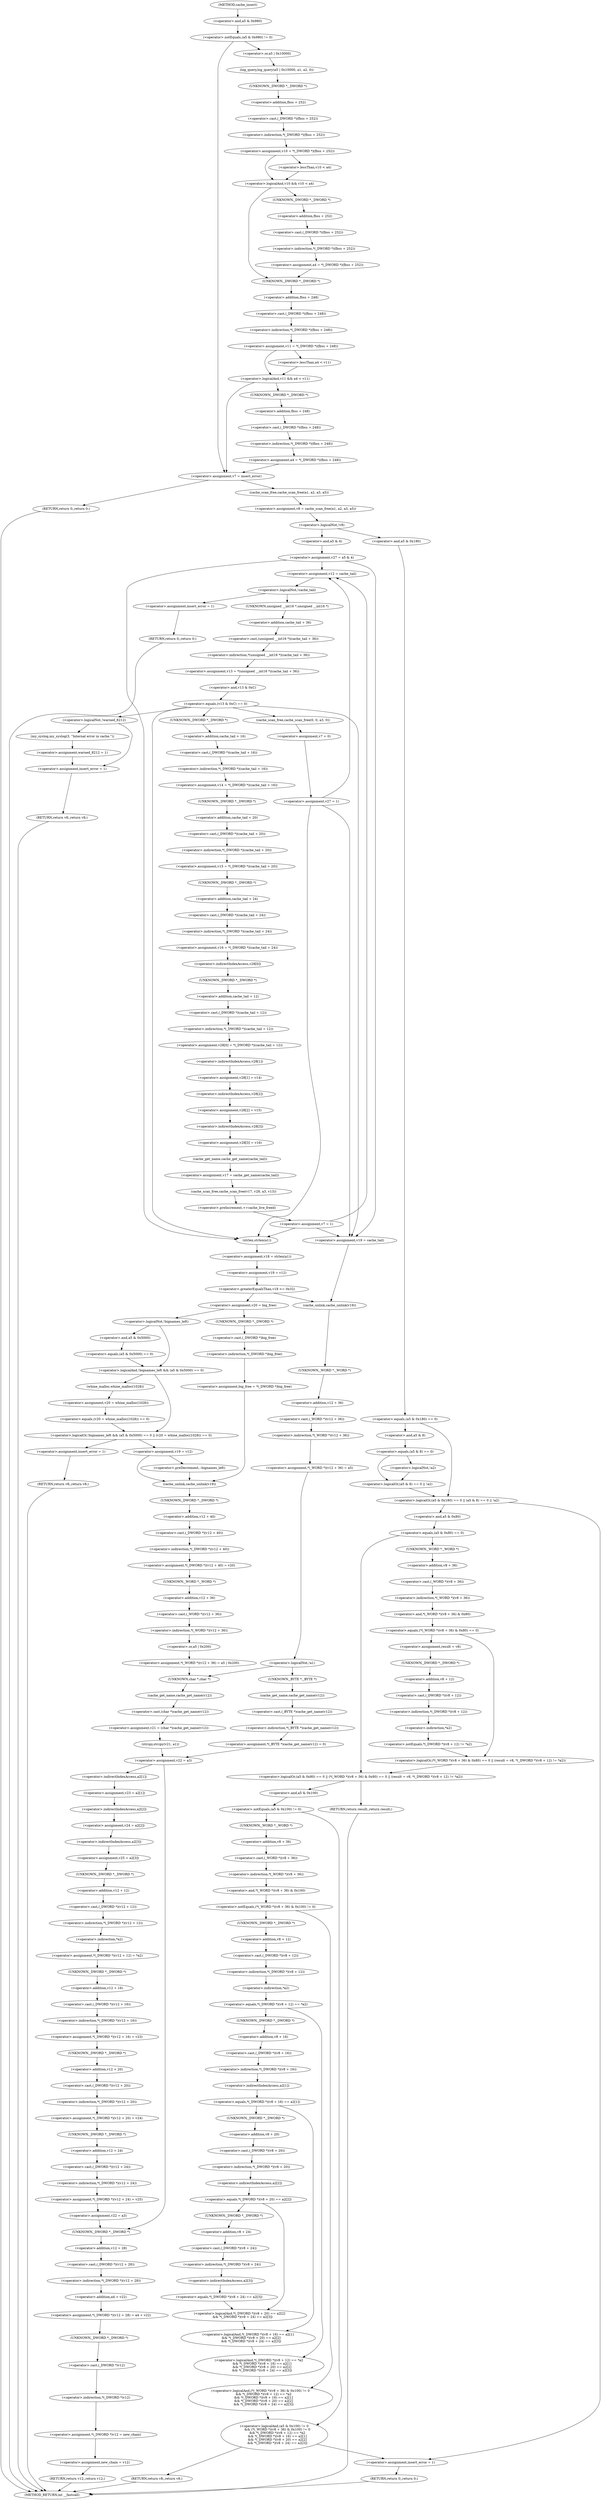 digraph cache_insert {  
"1000151" [label = "(<operator>.notEquals,(a5 & 0x980) != 0)" ]
"1000152" [label = "(<operator>.and,a5 & 0x980)" ]
"1000157" [label = "(log_query,log_query(a5 | 0x10000, a1, a2, 0))" ]
"1000158" [label = "(<operator>.or,a5 | 0x10000)" ]
"1000164" [label = "(<operator>.assignment,v10 = *(_DWORD *)(fbss + 252))" ]
"1000166" [label = "(<operator>.indirection,*(_DWORD *)(fbss + 252))" ]
"1000167" [label = "(<operator>.cast,(_DWORD *)(fbss + 252))" ]
"1000168" [label = "(UNKNOWN,_DWORD *,_DWORD *)" ]
"1000169" [label = "(<operator>.addition,fbss + 252)" ]
"1000173" [label = "(<operator>.logicalAnd,v10 && v10 < a4)" ]
"1000175" [label = "(<operator>.lessThan,v10 < a4)" ]
"1000178" [label = "(<operator>.assignment,a4 = *(_DWORD *)(fbss + 252))" ]
"1000180" [label = "(<operator>.indirection,*(_DWORD *)(fbss + 252))" ]
"1000181" [label = "(<operator>.cast,(_DWORD *)(fbss + 252))" ]
"1000182" [label = "(UNKNOWN,_DWORD *,_DWORD *)" ]
"1000183" [label = "(<operator>.addition,fbss + 252)" ]
"1000186" [label = "(<operator>.assignment,v11 = *(_DWORD *)(fbss + 248))" ]
"1000188" [label = "(<operator>.indirection,*(_DWORD *)(fbss + 248))" ]
"1000189" [label = "(<operator>.cast,(_DWORD *)(fbss + 248))" ]
"1000190" [label = "(UNKNOWN,_DWORD *,_DWORD *)" ]
"1000191" [label = "(<operator>.addition,fbss + 248)" ]
"1000195" [label = "(<operator>.logicalAnd,v11 && a4 < v11)" ]
"1000197" [label = "(<operator>.lessThan,a4 < v11)" ]
"1000200" [label = "(<operator>.assignment,a4 = *(_DWORD *)(fbss + 248))" ]
"1000202" [label = "(<operator>.indirection,*(_DWORD *)(fbss + 248))" ]
"1000203" [label = "(<operator>.cast,(_DWORD *)(fbss + 248))" ]
"1000204" [label = "(UNKNOWN,_DWORD *,_DWORD *)" ]
"1000205" [label = "(<operator>.addition,fbss + 248)" ]
"1000208" [label = "(<operator>.assignment,v7 = insert_error)" ]
"1000213" [label = "(RETURN,return 0;,return 0;)" ]
"1000215" [label = "(<operator>.assignment,v8 = cache_scan_free(a1, a2, a3, a5))" ]
"1000217" [label = "(cache_scan_free,cache_scan_free(a1, a2, a3, a5))" ]
"1000223" [label = "(<operator>.logicalNot,!v8)" ]
"1000226" [label = "(<operator>.assignment,v27 = a5 & 4)" ]
"1000228" [label = "(<operator>.and,a5 & 4)" ]
"1000234" [label = "(<operator>.assignment,v12 = cache_tail)" ]
"1000238" [label = "(<operator>.logicalNot,!cache_tail)" ]
"1000241" [label = "(<operator>.assignment,insert_error = 1)" ]
"1000244" [label = "(RETURN,return 0;,return 0;)" ]
"1000246" [label = "(<operator>.assignment,v13 = *(unsigned __int16 *)(cache_tail + 36))" ]
"1000248" [label = "(<operator>.indirection,*(unsigned __int16 *)(cache_tail + 36))" ]
"1000249" [label = "(<operator>.cast,(unsigned __int16 *)(cache_tail + 36))" ]
"1000250" [label = "(UNKNOWN,unsigned __int16 *,unsigned __int16 *)" ]
"1000251" [label = "(<operator>.addition,cache_tail + 36)" ]
"1000255" [label = "(<operator>.equals,(v13 & 0xC) == 0)" ]
"1000256" [label = "(<operator>.and,v13 & 0xC)" ]
"1000265" [label = "(<operator>.logicalNot,!warned_8212)" ]
"1000268" [label = "(my_syslog,my_syslog(3, \"Internal error in cache.\"))" ]
"1000271" [label = "(<operator>.assignment,warned_8212 = 1)" ]
"1000274" [label = "(<operator>.assignment,insert_error = 1)" ]
"1000277" [label = "(RETURN,return v8;,return v8;)" ]
"1000282" [label = "(<operator>.assignment,v14 = *(_DWORD *)(cache_tail + 16))" ]
"1000284" [label = "(<operator>.indirection,*(_DWORD *)(cache_tail + 16))" ]
"1000285" [label = "(<operator>.cast,(_DWORD *)(cache_tail + 16))" ]
"1000286" [label = "(UNKNOWN,_DWORD *,_DWORD *)" ]
"1000287" [label = "(<operator>.addition,cache_tail + 16)" ]
"1000290" [label = "(<operator>.assignment,v15 = *(_DWORD *)(cache_tail + 20))" ]
"1000292" [label = "(<operator>.indirection,*(_DWORD *)(cache_tail + 20))" ]
"1000293" [label = "(<operator>.cast,(_DWORD *)(cache_tail + 20))" ]
"1000294" [label = "(UNKNOWN,_DWORD *,_DWORD *)" ]
"1000295" [label = "(<operator>.addition,cache_tail + 20)" ]
"1000298" [label = "(<operator>.assignment,v16 = *(_DWORD *)(cache_tail + 24))" ]
"1000300" [label = "(<operator>.indirection,*(_DWORD *)(cache_tail + 24))" ]
"1000301" [label = "(<operator>.cast,(_DWORD *)(cache_tail + 24))" ]
"1000302" [label = "(UNKNOWN,_DWORD *,_DWORD *)" ]
"1000303" [label = "(<operator>.addition,cache_tail + 24)" ]
"1000306" [label = "(<operator>.assignment,v28[0] = *(_DWORD *)(cache_tail + 12))" ]
"1000307" [label = "(<operator>.indirectIndexAccess,v28[0])" ]
"1000310" [label = "(<operator>.indirection,*(_DWORD *)(cache_tail + 12))" ]
"1000311" [label = "(<operator>.cast,(_DWORD *)(cache_tail + 12))" ]
"1000312" [label = "(UNKNOWN,_DWORD *,_DWORD *)" ]
"1000313" [label = "(<operator>.addition,cache_tail + 12)" ]
"1000316" [label = "(<operator>.assignment,v28[1] = v14)" ]
"1000317" [label = "(<operator>.indirectIndexAccess,v28[1])" ]
"1000321" [label = "(<operator>.assignment,v28[2] = v15)" ]
"1000322" [label = "(<operator>.indirectIndexAccess,v28[2])" ]
"1000326" [label = "(<operator>.assignment,v28[3] = v16)" ]
"1000327" [label = "(<operator>.indirectIndexAccess,v28[3])" ]
"1000331" [label = "(<operator>.assignment,v17 = cache_get_name(cache_tail))" ]
"1000333" [label = "(cache_get_name,cache_get_name(cache_tail))" ]
"1000335" [label = "(cache_scan_free,cache_scan_free(v17, v28, a3, v13))" ]
"1000340" [label = "(<operator>.preIncrement,++cache_live_freed)" ]
"1000342" [label = "(<operator>.assignment,v7 = 1)" ]
"1000347" [label = "(cache_scan_free,cache_scan_free(0, 0, a3, 0))" ]
"1000352" [label = "(<operator>.assignment,v7 = 0)" ]
"1000355" [label = "(<operator>.assignment,v27 = 1)" ]
"1000361" [label = "(<operator>.assignment,v18 = strlen(a1))" ]
"1000363" [label = "(strlen,strlen(a1))" ]
"1000365" [label = "(<operator>.assignment,v19 = v12)" ]
"1000369" [label = "(<operator>.greaterEqualsThan,v18 >= 0x32)" ]
"1000373" [label = "(<operator>.assignment,v20 = big_free)" ]
"1000379" [label = "(<operator>.assignment,big_free = *(_DWORD *)big_free)" ]
"1000381" [label = "(<operator>.indirection,*(_DWORD *)big_free)" ]
"1000382" [label = "(<operator>.cast,(_DWORD *)big_free)" ]
"1000383" [label = "(UNKNOWN,_DWORD *,_DWORD *)" ]
"1000388" [label = "(<operator>.logicalOr,!bignames_left && (a5 & 0x5000) == 0 || (v20 = whine_malloc(1028)) == 0)" ]
"1000389" [label = "(<operator>.logicalAnd,!bignames_left && (a5 & 0x5000) == 0)" ]
"1000390" [label = "(<operator>.logicalNot,!bignames_left)" ]
"1000392" [label = "(<operator>.equals,(a5 & 0x5000) == 0)" ]
"1000393" [label = "(<operator>.and,a5 & 0x5000)" ]
"1000397" [label = "(<operator>.equals,(v20 = whine_malloc(1028)) == 0)" ]
"1000398" [label = "(<operator>.assignment,v20 = whine_malloc(1028))" ]
"1000400" [label = "(whine_malloc,whine_malloc(1028))" ]
"1000404" [label = "(<operator>.assignment,insert_error = 1)" ]
"1000407" [label = "(RETURN,return v8;,return v8;)" ]
"1000409" [label = "(<operator>.assignment,v19 = v12)" ]
"1000414" [label = "(<operator>.preDecrement,--bignames_left)" ]
"1000416" [label = "(cache_unlink,cache_unlink(v19))" ]
"1000418" [label = "(<operator>.assignment,*(_DWORD *)(v12 + 40) = v20)" ]
"1000419" [label = "(<operator>.indirection,*(_DWORD *)(v12 + 40))" ]
"1000420" [label = "(<operator>.cast,(_DWORD *)(v12 + 40))" ]
"1000421" [label = "(UNKNOWN,_DWORD *,_DWORD *)" ]
"1000422" [label = "(<operator>.addition,v12 + 40)" ]
"1000426" [label = "(<operator>.assignment,*(_WORD *)(v12 + 36) = a5 | 0x200)" ]
"1000427" [label = "(<operator>.indirection,*(_WORD *)(v12 + 36))" ]
"1000428" [label = "(<operator>.cast,(_WORD *)(v12 + 36))" ]
"1000429" [label = "(UNKNOWN,_WORD *,_WORD *)" ]
"1000430" [label = "(<operator>.addition,v12 + 36)" ]
"1000433" [label = "(<operator>.or,a5 | 0x200)" ]
"1000439" [label = "(<operator>.assignment,v19 = cache_tail)" ]
"1000442" [label = "(cache_unlink,cache_unlink(v19))" ]
"1000444" [label = "(<operator>.assignment,*(_WORD *)(v12 + 36) = a5)" ]
"1000445" [label = "(<operator>.indirection,*(_WORD *)(v12 + 36))" ]
"1000446" [label = "(<operator>.cast,(_WORD *)(v12 + 36))" ]
"1000447" [label = "(UNKNOWN,_WORD *,_WORD *)" ]
"1000448" [label = "(<operator>.addition,v12 + 36)" ]
"1000453" [label = "(<operator>.logicalNot,!a1)" ]
"1000456" [label = "(<operator>.assignment,*(_BYTE *)cache_get_name(v12) = 0)" ]
"1000457" [label = "(<operator>.indirection,*(_BYTE *)cache_get_name(v12))" ]
"1000458" [label = "(<operator>.cast,(_BYTE *)cache_get_name(v12))" ]
"1000459" [label = "(UNKNOWN,_BYTE *,_BYTE *)" ]
"1000460" [label = "(cache_get_name,cache_get_name(v12))" ]
"1000465" [label = "(<operator>.assignment,v21 = (char *)cache_get_name(v12))" ]
"1000467" [label = "(<operator>.cast,(char *)cache_get_name(v12))" ]
"1000468" [label = "(UNKNOWN,char *,char *)" ]
"1000469" [label = "(cache_get_name,cache_get_name(v12))" ]
"1000471" [label = "(strcpy,strcpy(v21, a1))" ]
"1000475" [label = "(<operator>.assignment,v22 = a3)" ]
"1000481" [label = "(<operator>.assignment,v23 = a2[1])" ]
"1000483" [label = "(<operator>.indirectIndexAccess,a2[1])" ]
"1000486" [label = "(<operator>.assignment,v24 = a2[2])" ]
"1000488" [label = "(<operator>.indirectIndexAccess,a2[2])" ]
"1000491" [label = "(<operator>.assignment,v25 = a2[3])" ]
"1000493" [label = "(<operator>.indirectIndexAccess,a2[3])" ]
"1000496" [label = "(<operator>.assignment,*(_DWORD *)(v12 + 12) = *a2)" ]
"1000497" [label = "(<operator>.indirection,*(_DWORD *)(v12 + 12))" ]
"1000498" [label = "(<operator>.cast,(_DWORD *)(v12 + 12))" ]
"1000499" [label = "(UNKNOWN,_DWORD *,_DWORD *)" ]
"1000500" [label = "(<operator>.addition,v12 + 12)" ]
"1000503" [label = "(<operator>.indirection,*a2)" ]
"1000505" [label = "(<operator>.assignment,*(_DWORD *)(v12 + 16) = v23)" ]
"1000506" [label = "(<operator>.indirection,*(_DWORD *)(v12 + 16))" ]
"1000507" [label = "(<operator>.cast,(_DWORD *)(v12 + 16))" ]
"1000508" [label = "(UNKNOWN,_DWORD *,_DWORD *)" ]
"1000509" [label = "(<operator>.addition,v12 + 16)" ]
"1000513" [label = "(<operator>.assignment,*(_DWORD *)(v12 + 20) = v24)" ]
"1000514" [label = "(<operator>.indirection,*(_DWORD *)(v12 + 20))" ]
"1000515" [label = "(<operator>.cast,(_DWORD *)(v12 + 20))" ]
"1000516" [label = "(UNKNOWN,_DWORD *,_DWORD *)" ]
"1000517" [label = "(<operator>.addition,v12 + 20)" ]
"1000521" [label = "(<operator>.assignment,*(_DWORD *)(v12 + 24) = v25)" ]
"1000522" [label = "(<operator>.indirection,*(_DWORD *)(v12 + 24))" ]
"1000523" [label = "(<operator>.cast,(_DWORD *)(v12 + 24))" ]
"1000524" [label = "(UNKNOWN,_DWORD *,_DWORD *)" ]
"1000525" [label = "(<operator>.addition,v12 + 24)" ]
"1000529" [label = "(<operator>.assignment,v22 = a3)" ]
"1000532" [label = "(<operator>.assignment,*(_DWORD *)(v12 + 28) = a4 + v22)" ]
"1000533" [label = "(<operator>.indirection,*(_DWORD *)(v12 + 28))" ]
"1000534" [label = "(<operator>.cast,(_DWORD *)(v12 + 28))" ]
"1000535" [label = "(UNKNOWN,_DWORD *,_DWORD *)" ]
"1000536" [label = "(<operator>.addition,v12 + 28)" ]
"1000539" [label = "(<operator>.addition,a4 + v22)" ]
"1000542" [label = "(<operator>.assignment,*(_DWORD *)v12 = new_chain)" ]
"1000543" [label = "(<operator>.indirection,*(_DWORD *)v12)" ]
"1000544" [label = "(<operator>.cast,(_DWORD *)v12)" ]
"1000545" [label = "(UNKNOWN,_DWORD *,_DWORD *)" ]
"1000548" [label = "(<operator>.assignment,new_chain = v12)" ]
"1000551" [label = "(RETURN,return v12;,return v12;)" ]
"1000554" [label = "(<operator>.logicalOr,(a5 & 0x180) == 0 || (a5 & 8) == 0 || !a2)" ]
"1000555" [label = "(<operator>.equals,(a5 & 0x180) == 0)" ]
"1000556" [label = "(<operator>.and,a5 & 0x180)" ]
"1000560" [label = "(<operator>.logicalOr,(a5 & 8) == 0 || !a2)" ]
"1000561" [label = "(<operator>.equals,(a5 & 8) == 0)" ]
"1000562" [label = "(<operator>.and,a5 & 8)" ]
"1000566" [label = "(<operator>.logicalNot,!a2)" ]
"1000570" [label = "(<operator>.assignment,insert_error = 1)" ]
"1000573" [label = "(RETURN,return 0;,return 0;)" ]
"1000576" [label = "(<operator>.logicalOr,(a5 & 0x80) == 0 || (*(_WORD *)(v8 + 36) & 0x80) == 0 || (result = v8, *(_DWORD *)(v8 + 12) != *a2))" ]
"1000577" [label = "(<operator>.equals,(a5 & 0x80) == 0)" ]
"1000578" [label = "(<operator>.and,a5 & 0x80)" ]
"1000582" [label = "(<operator>.logicalOr,(*(_WORD *)(v8 + 36) & 0x80) == 0 || (result = v8, *(_DWORD *)(v8 + 12) != *a2))" ]
"1000583" [label = "(<operator>.equals,(*(_WORD *)(v8 + 36) & 0x80) == 0)" ]
"1000584" [label = "(<operator>.and,*(_WORD *)(v8 + 36) & 0x80)" ]
"1000585" [label = "(<operator>.indirection,*(_WORD *)(v8 + 36))" ]
"1000586" [label = "(<operator>.cast,(_WORD *)(v8 + 36))" ]
"1000587" [label = "(UNKNOWN,_WORD *,_WORD *)" ]
"1000588" [label = "(<operator>.addition,v8 + 36)" ]
"1000594" [label = "(<operator>.assignment,result = v8)" ]
"1000597" [label = "(<operator>.notEquals,*(_DWORD *)(v8 + 12) != *a2)" ]
"1000598" [label = "(<operator>.indirection,*(_DWORD *)(v8 + 12))" ]
"1000599" [label = "(<operator>.cast,(_DWORD *)(v8 + 12))" ]
"1000600" [label = "(UNKNOWN,_DWORD *,_DWORD *)" ]
"1000601" [label = "(<operator>.addition,v8 + 12)" ]
"1000604" [label = "(<operator>.indirection,*a2)" ]
"1000608" [label = "(<operator>.logicalAnd,(a5 & 0x100) != 0\n      && (*(_WORD *)(v8 + 36) & 0x100) != 0\n      && *(_DWORD *)(v8 + 12) == *a2\n      && *(_DWORD *)(v8 + 16) == a2[1]\n      && *(_DWORD *)(v8 + 20) == a2[2]\n      && *(_DWORD *)(v8 + 24) == a2[3])" ]
"1000609" [label = "(<operator>.notEquals,(a5 & 0x100) != 0)" ]
"1000610" [label = "(<operator>.and,a5 & 0x100)" ]
"1000614" [label = "(<operator>.logicalAnd,(*(_WORD *)(v8 + 36) & 0x100) != 0\n      && *(_DWORD *)(v8 + 12) == *a2\n      && *(_DWORD *)(v8 + 16) == a2[1]\n      && *(_DWORD *)(v8 + 20) == a2[2]\n      && *(_DWORD *)(v8 + 24) == a2[3])" ]
"1000615" [label = "(<operator>.notEquals,(*(_WORD *)(v8 + 36) & 0x100) != 0)" ]
"1000616" [label = "(<operator>.and,*(_WORD *)(v8 + 36) & 0x100)" ]
"1000617" [label = "(<operator>.indirection,*(_WORD *)(v8 + 36))" ]
"1000618" [label = "(<operator>.cast,(_WORD *)(v8 + 36))" ]
"1000619" [label = "(UNKNOWN,_WORD *,_WORD *)" ]
"1000620" [label = "(<operator>.addition,v8 + 36)" ]
"1000625" [label = "(<operator>.logicalAnd,*(_DWORD *)(v8 + 12) == *a2\n      && *(_DWORD *)(v8 + 16) == a2[1]\n      && *(_DWORD *)(v8 + 20) == a2[2]\n      && *(_DWORD *)(v8 + 24) == a2[3])" ]
"1000626" [label = "(<operator>.equals,*(_DWORD *)(v8 + 12) == *a2)" ]
"1000627" [label = "(<operator>.indirection,*(_DWORD *)(v8 + 12))" ]
"1000628" [label = "(<operator>.cast,(_DWORD *)(v8 + 12))" ]
"1000629" [label = "(UNKNOWN,_DWORD *,_DWORD *)" ]
"1000630" [label = "(<operator>.addition,v8 + 12)" ]
"1000633" [label = "(<operator>.indirection,*a2)" ]
"1000635" [label = "(<operator>.logicalAnd,*(_DWORD *)(v8 + 16) == a2[1]\n      && *(_DWORD *)(v8 + 20) == a2[2]\n      && *(_DWORD *)(v8 + 24) == a2[3])" ]
"1000636" [label = "(<operator>.equals,*(_DWORD *)(v8 + 16) == a2[1])" ]
"1000637" [label = "(<operator>.indirection,*(_DWORD *)(v8 + 16))" ]
"1000638" [label = "(<operator>.cast,(_DWORD *)(v8 + 16))" ]
"1000639" [label = "(UNKNOWN,_DWORD *,_DWORD *)" ]
"1000640" [label = "(<operator>.addition,v8 + 16)" ]
"1000643" [label = "(<operator>.indirectIndexAccess,a2[1])" ]
"1000646" [label = "(<operator>.logicalAnd,*(_DWORD *)(v8 + 20) == a2[2]\n      && *(_DWORD *)(v8 + 24) == a2[3])" ]
"1000647" [label = "(<operator>.equals,*(_DWORD *)(v8 + 20) == a2[2])" ]
"1000648" [label = "(<operator>.indirection,*(_DWORD *)(v8 + 20))" ]
"1000649" [label = "(<operator>.cast,(_DWORD *)(v8 + 20))" ]
"1000650" [label = "(UNKNOWN,_DWORD *,_DWORD *)" ]
"1000651" [label = "(<operator>.addition,v8 + 20)" ]
"1000654" [label = "(<operator>.indirectIndexAccess,a2[2])" ]
"1000657" [label = "(<operator>.equals,*(_DWORD *)(v8 + 24) == a2[3])" ]
"1000658" [label = "(<operator>.indirection,*(_DWORD *)(v8 + 24))" ]
"1000659" [label = "(<operator>.cast,(_DWORD *)(v8 + 24))" ]
"1000660" [label = "(UNKNOWN,_DWORD *,_DWORD *)" ]
"1000661" [label = "(<operator>.addition,v8 + 24)" ]
"1000664" [label = "(<operator>.indirectIndexAccess,a2[3])" ]
"1000668" [label = "(RETURN,return v8;,return v8;)" ]
"1000671" [label = "(RETURN,return result;,return result;)" ]
"1000122" [label = "(METHOD,cache_insert)" ]
"1000673" [label = "(METHOD_RETURN,int __fastcall)" ]
  "1000151" -> "1000158" 
  "1000151" -> "1000208" 
  "1000152" -> "1000151" 
  "1000157" -> "1000168" 
  "1000158" -> "1000157" 
  "1000164" -> "1000173" 
  "1000164" -> "1000175" 
  "1000166" -> "1000164" 
  "1000167" -> "1000166" 
  "1000168" -> "1000169" 
  "1000169" -> "1000167" 
  "1000173" -> "1000182" 
  "1000173" -> "1000190" 
  "1000175" -> "1000173" 
  "1000178" -> "1000190" 
  "1000180" -> "1000178" 
  "1000181" -> "1000180" 
  "1000182" -> "1000183" 
  "1000183" -> "1000181" 
  "1000186" -> "1000195" 
  "1000186" -> "1000197" 
  "1000188" -> "1000186" 
  "1000189" -> "1000188" 
  "1000190" -> "1000191" 
  "1000191" -> "1000189" 
  "1000195" -> "1000204" 
  "1000195" -> "1000208" 
  "1000197" -> "1000195" 
  "1000200" -> "1000208" 
  "1000202" -> "1000200" 
  "1000203" -> "1000202" 
  "1000204" -> "1000205" 
  "1000205" -> "1000203" 
  "1000208" -> "1000213" 
  "1000208" -> "1000217" 
  "1000213" -> "1000673" 
  "1000215" -> "1000223" 
  "1000217" -> "1000215" 
  "1000223" -> "1000228" 
  "1000223" -> "1000556" 
  "1000226" -> "1000234" 
  "1000226" -> "1000363" 
  "1000226" -> "1000439" 
  "1000228" -> "1000226" 
  "1000234" -> "1000238" 
  "1000238" -> "1000241" 
  "1000238" -> "1000250" 
  "1000241" -> "1000244" 
  "1000244" -> "1000673" 
  "1000246" -> "1000256" 
  "1000248" -> "1000246" 
  "1000249" -> "1000248" 
  "1000250" -> "1000251" 
  "1000251" -> "1000249" 
  "1000255" -> "1000363" 
  "1000255" -> "1000439" 
  "1000255" -> "1000265" 
  "1000255" -> "1000286" 
  "1000255" -> "1000347" 
  "1000256" -> "1000255" 
  "1000265" -> "1000268" 
  "1000265" -> "1000274" 
  "1000268" -> "1000271" 
  "1000271" -> "1000274" 
  "1000274" -> "1000277" 
  "1000277" -> "1000673" 
  "1000282" -> "1000294" 
  "1000284" -> "1000282" 
  "1000285" -> "1000284" 
  "1000286" -> "1000287" 
  "1000287" -> "1000285" 
  "1000290" -> "1000302" 
  "1000292" -> "1000290" 
  "1000293" -> "1000292" 
  "1000294" -> "1000295" 
  "1000295" -> "1000293" 
  "1000298" -> "1000307" 
  "1000300" -> "1000298" 
  "1000301" -> "1000300" 
  "1000302" -> "1000303" 
  "1000303" -> "1000301" 
  "1000306" -> "1000317" 
  "1000307" -> "1000312" 
  "1000310" -> "1000306" 
  "1000311" -> "1000310" 
  "1000312" -> "1000313" 
  "1000313" -> "1000311" 
  "1000316" -> "1000322" 
  "1000317" -> "1000316" 
  "1000321" -> "1000327" 
  "1000322" -> "1000321" 
  "1000326" -> "1000333" 
  "1000327" -> "1000326" 
  "1000331" -> "1000335" 
  "1000333" -> "1000331" 
  "1000335" -> "1000340" 
  "1000340" -> "1000342" 
  "1000342" -> "1000234" 
  "1000342" -> "1000363" 
  "1000342" -> "1000439" 
  "1000347" -> "1000352" 
  "1000352" -> "1000355" 
  "1000355" -> "1000234" 
  "1000355" -> "1000363" 
  "1000355" -> "1000439" 
  "1000361" -> "1000365" 
  "1000363" -> "1000361" 
  "1000365" -> "1000369" 
  "1000369" -> "1000373" 
  "1000369" -> "1000442" 
  "1000373" -> "1000383" 
  "1000373" -> "1000390" 
  "1000379" -> "1000416" 
  "1000381" -> "1000379" 
  "1000382" -> "1000381" 
  "1000383" -> "1000382" 
  "1000388" -> "1000404" 
  "1000388" -> "1000409" 
  "1000389" -> "1000388" 
  "1000389" -> "1000400" 
  "1000390" -> "1000389" 
  "1000390" -> "1000393" 
  "1000392" -> "1000389" 
  "1000393" -> "1000392" 
  "1000397" -> "1000388" 
  "1000398" -> "1000397" 
  "1000400" -> "1000398" 
  "1000404" -> "1000407" 
  "1000407" -> "1000673" 
  "1000409" -> "1000414" 
  "1000409" -> "1000416" 
  "1000414" -> "1000416" 
  "1000416" -> "1000421" 
  "1000418" -> "1000429" 
  "1000419" -> "1000418" 
  "1000420" -> "1000419" 
  "1000421" -> "1000422" 
  "1000422" -> "1000420" 
  "1000426" -> "1000468" 
  "1000427" -> "1000433" 
  "1000428" -> "1000427" 
  "1000429" -> "1000430" 
  "1000430" -> "1000428" 
  "1000433" -> "1000426" 
  "1000439" -> "1000442" 
  "1000442" -> "1000447" 
  "1000444" -> "1000453" 
  "1000445" -> "1000444" 
  "1000446" -> "1000445" 
  "1000447" -> "1000448" 
  "1000448" -> "1000446" 
  "1000453" -> "1000459" 
  "1000453" -> "1000468" 
  "1000456" -> "1000475" 
  "1000457" -> "1000456" 
  "1000458" -> "1000457" 
  "1000459" -> "1000460" 
  "1000460" -> "1000458" 
  "1000465" -> "1000471" 
  "1000467" -> "1000465" 
  "1000468" -> "1000469" 
  "1000469" -> "1000467" 
  "1000471" -> "1000475" 
  "1000475" -> "1000535" 
  "1000475" -> "1000483" 
  "1000481" -> "1000488" 
  "1000483" -> "1000481" 
  "1000486" -> "1000493" 
  "1000488" -> "1000486" 
  "1000491" -> "1000499" 
  "1000493" -> "1000491" 
  "1000496" -> "1000508" 
  "1000497" -> "1000503" 
  "1000498" -> "1000497" 
  "1000499" -> "1000500" 
  "1000500" -> "1000498" 
  "1000503" -> "1000496" 
  "1000505" -> "1000516" 
  "1000506" -> "1000505" 
  "1000507" -> "1000506" 
  "1000508" -> "1000509" 
  "1000509" -> "1000507" 
  "1000513" -> "1000524" 
  "1000514" -> "1000513" 
  "1000515" -> "1000514" 
  "1000516" -> "1000517" 
  "1000517" -> "1000515" 
  "1000521" -> "1000529" 
  "1000522" -> "1000521" 
  "1000523" -> "1000522" 
  "1000524" -> "1000525" 
  "1000525" -> "1000523" 
  "1000529" -> "1000535" 
  "1000532" -> "1000545" 
  "1000533" -> "1000539" 
  "1000534" -> "1000533" 
  "1000535" -> "1000536" 
  "1000536" -> "1000534" 
  "1000539" -> "1000532" 
  "1000542" -> "1000548" 
  "1000543" -> "1000542" 
  "1000544" -> "1000543" 
  "1000545" -> "1000544" 
  "1000548" -> "1000551" 
  "1000551" -> "1000673" 
  "1000554" -> "1000570" 
  "1000554" -> "1000578" 
  "1000555" -> "1000554" 
  "1000555" -> "1000562" 
  "1000556" -> "1000555" 
  "1000560" -> "1000554" 
  "1000561" -> "1000560" 
  "1000561" -> "1000566" 
  "1000562" -> "1000561" 
  "1000566" -> "1000560" 
  "1000570" -> "1000573" 
  "1000573" -> "1000673" 
  "1000576" -> "1000610" 
  "1000576" -> "1000671" 
  "1000577" -> "1000587" 
  "1000577" -> "1000576" 
  "1000578" -> "1000577" 
  "1000582" -> "1000576" 
  "1000583" -> "1000582" 
  "1000583" -> "1000594" 
  "1000584" -> "1000583" 
  "1000585" -> "1000584" 
  "1000586" -> "1000585" 
  "1000587" -> "1000588" 
  "1000588" -> "1000586" 
  "1000594" -> "1000600" 
  "1000597" -> "1000582" 
  "1000598" -> "1000604" 
  "1000599" -> "1000598" 
  "1000600" -> "1000601" 
  "1000601" -> "1000599" 
  "1000604" -> "1000597" 
  "1000608" -> "1000668" 
  "1000608" -> "1000570" 
  "1000609" -> "1000619" 
  "1000609" -> "1000608" 
  "1000610" -> "1000609" 
  "1000614" -> "1000608" 
  "1000615" -> "1000629" 
  "1000615" -> "1000614" 
  "1000616" -> "1000615" 
  "1000617" -> "1000616" 
  "1000618" -> "1000617" 
  "1000619" -> "1000620" 
  "1000620" -> "1000618" 
  "1000625" -> "1000614" 
  "1000626" -> "1000639" 
  "1000626" -> "1000625" 
  "1000627" -> "1000633" 
  "1000628" -> "1000627" 
  "1000629" -> "1000630" 
  "1000630" -> "1000628" 
  "1000633" -> "1000626" 
  "1000635" -> "1000625" 
  "1000636" -> "1000650" 
  "1000636" -> "1000635" 
  "1000637" -> "1000643" 
  "1000638" -> "1000637" 
  "1000639" -> "1000640" 
  "1000640" -> "1000638" 
  "1000643" -> "1000636" 
  "1000646" -> "1000635" 
  "1000647" -> "1000660" 
  "1000647" -> "1000646" 
  "1000648" -> "1000654" 
  "1000649" -> "1000648" 
  "1000650" -> "1000651" 
  "1000651" -> "1000649" 
  "1000654" -> "1000647" 
  "1000657" -> "1000646" 
  "1000658" -> "1000664" 
  "1000659" -> "1000658" 
  "1000660" -> "1000661" 
  "1000661" -> "1000659" 
  "1000664" -> "1000657" 
  "1000668" -> "1000673" 
  "1000671" -> "1000673" 
  "1000122" -> "1000152" 
}
